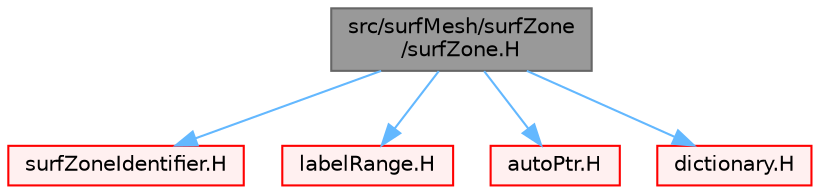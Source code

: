 digraph "src/surfMesh/surfZone/surfZone.H"
{
 // LATEX_PDF_SIZE
  bgcolor="transparent";
  edge [fontname=Helvetica,fontsize=10,labelfontname=Helvetica,labelfontsize=10];
  node [fontname=Helvetica,fontsize=10,shape=box,height=0.2,width=0.4];
  Node1 [id="Node000001",label="src/surfMesh/surfZone\l/surfZone.H",height=0.2,width=0.4,color="gray40", fillcolor="grey60", style="filled", fontcolor="black",tooltip=" "];
  Node1 -> Node2 [id="edge1_Node000001_Node000002",color="steelblue1",style="solid",tooltip=" "];
  Node2 [id="Node000002",label="surfZoneIdentifier.H",height=0.2,width=0.4,color="red", fillcolor="#FFF0F0", style="filled",URL="$surfZoneIdentifier_8H.html",tooltip=" "];
  Node1 -> Node26 [id="edge2_Node000001_Node000026",color="steelblue1",style="solid",tooltip=" "];
  Node26 [id="Node000026",label="labelRange.H",height=0.2,width=0.4,color="red", fillcolor="#FFF0F0", style="filled",URL="$labelRange_8H.html",tooltip=" "];
  Node1 -> Node32 [id="edge3_Node000001_Node000032",color="steelblue1",style="solid",tooltip=" "];
  Node32 [id="Node000032",label="autoPtr.H",height=0.2,width=0.4,color="red", fillcolor="#FFF0F0", style="filled",URL="$autoPtr_8H.html",tooltip=" "];
  Node1 -> Node78 [id="edge4_Node000001_Node000078",color="steelblue1",style="solid",tooltip=" "];
  Node78 [id="Node000078",label="dictionary.H",height=0.2,width=0.4,color="red", fillcolor="#FFF0F0", style="filled",URL="$dictionary_8H.html",tooltip=" "];
}
